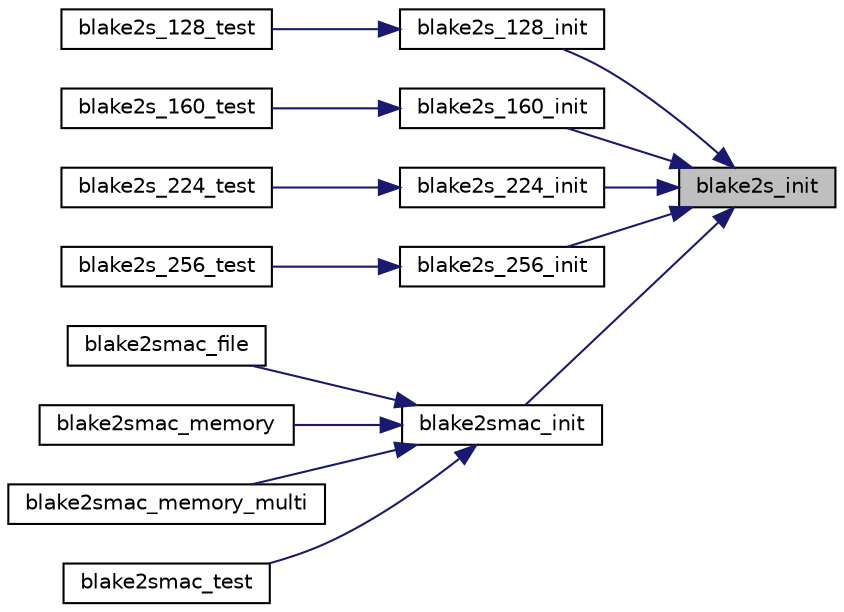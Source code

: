 digraph "blake2s_init"
{
 // LATEX_PDF_SIZE
  edge [fontname="Helvetica",fontsize="10",labelfontname="Helvetica",labelfontsize="10"];
  node [fontname="Helvetica",fontsize="10",shape=record];
  rankdir="RL";
  Node188 [label="blake2s_init",height=0.2,width=0.4,color="black", fillcolor="grey75", style="filled", fontcolor="black",tooltip="Initialize the hash/MAC state."];
  Node188 -> Node189 [dir="back",color="midnightblue",fontsize="10",style="solid",fontname="Helvetica"];
  Node189 [label="blake2s_128_init",height=0.2,width=0.4,color="black", fillcolor="white", style="filled",URL="$blake2s_8c.html#a3ffef0e3850163c769ac81d187d880db",tooltip="Initialize the hash state."];
  Node189 -> Node190 [dir="back",color="midnightblue",fontsize="10",style="solid",fontname="Helvetica"];
  Node190 [label="blake2s_128_test",height=0.2,width=0.4,color="black", fillcolor="white", style="filled",URL="$blake2s_8c.html#a35ad837b8eb060d5ada9e83aa4fc05e1",tooltip="Self-test the hash."];
  Node188 -> Node191 [dir="back",color="midnightblue",fontsize="10",style="solid",fontname="Helvetica"];
  Node191 [label="blake2s_160_init",height=0.2,width=0.4,color="black", fillcolor="white", style="filled",URL="$blake2s_8c.html#ad1196cb2fa2a712bb4863d6718782e11",tooltip="Initialize the hash state."];
  Node191 -> Node192 [dir="back",color="midnightblue",fontsize="10",style="solid",fontname="Helvetica"];
  Node192 [label="blake2s_160_test",height=0.2,width=0.4,color="black", fillcolor="white", style="filled",URL="$blake2s_8c.html#a547bd6f8ec7604f9482ca05d52de1d53",tooltip="Self-test the hash."];
  Node188 -> Node193 [dir="back",color="midnightblue",fontsize="10",style="solid",fontname="Helvetica"];
  Node193 [label="blake2s_224_init",height=0.2,width=0.4,color="black", fillcolor="white", style="filled",URL="$blake2s_8c.html#a39d88962176ad783d902a6c4f569b1fe",tooltip="Initialize the hash state."];
  Node193 -> Node194 [dir="back",color="midnightblue",fontsize="10",style="solid",fontname="Helvetica"];
  Node194 [label="blake2s_224_test",height=0.2,width=0.4,color="black", fillcolor="white", style="filled",URL="$blake2s_8c.html#ab0d7984b339f968398dc6b63fb3732f5",tooltip="Self-test the hash."];
  Node188 -> Node195 [dir="back",color="midnightblue",fontsize="10",style="solid",fontname="Helvetica"];
  Node195 [label="blake2s_256_init",height=0.2,width=0.4,color="black", fillcolor="white", style="filled",URL="$blake2s_8c.html#aeed065e85d4d9ad6ef1f785da9dcb06f",tooltip="Initialize the hash state."];
  Node195 -> Node196 [dir="back",color="midnightblue",fontsize="10",style="solid",fontname="Helvetica"];
  Node196 [label="blake2s_256_test",height=0.2,width=0.4,color="black", fillcolor="white", style="filled",URL="$blake2s_8c.html#a89560ab6554753baea0950372744f02e",tooltip="Self-test the hash."];
  Node188 -> Node197 [dir="back",color="midnightblue",fontsize="10",style="solid",fontname="Helvetica"];
  Node197 [label="blake2smac_init",height=0.2,width=0.4,color="black", fillcolor="white", style="filled",URL="$blake2smac_8c.html#ac5b0577823c5740bc16b658ba4dbfd02",tooltip="Initialize an BLAKE2S MAC context."];
  Node197 -> Node198 [dir="back",color="midnightblue",fontsize="10",style="solid",fontname="Helvetica"];
  Node198 [label="blake2smac_file",height=0.2,width=0.4,color="black", fillcolor="white", style="filled",URL="$blake2smac__file_8c.html#abc529c6de44b41397be3a1d166d9a7ba",tooltip="BLAKE2S MAC a file."];
  Node197 -> Node199 [dir="back",color="midnightblue",fontsize="10",style="solid",fontname="Helvetica"];
  Node199 [label="blake2smac_memory",height=0.2,width=0.4,color="black", fillcolor="white", style="filled",URL="$blake2smac__memory_8c.html#aea1e8633862804ea1944985b7c5f17d8",tooltip="BLAKE2S MAC a block of memory to produce the authentication tag."];
  Node197 -> Node200 [dir="back",color="midnightblue",fontsize="10",style="solid",fontname="Helvetica"];
  Node200 [label="blake2smac_memory_multi",height=0.2,width=0.4,color="black", fillcolor="white", style="filled",URL="$blake2smac__memory__multi_8c.html#a535ad0f9c023812c0651cd566912d958",tooltip="BLAKE2S MAC multiple blocks of memory to produce the authentication tag."];
  Node197 -> Node201 [dir="back",color="midnightblue",fontsize="10",style="solid",fontname="Helvetica"];
  Node201 [label="blake2smac_test",height=0.2,width=0.4,color="black", fillcolor="white", style="filled",URL="$blake2smac__test_8c.html#a42d2cb7bf53a66b206aef3ba1a889173",tooltip=" "];
}

